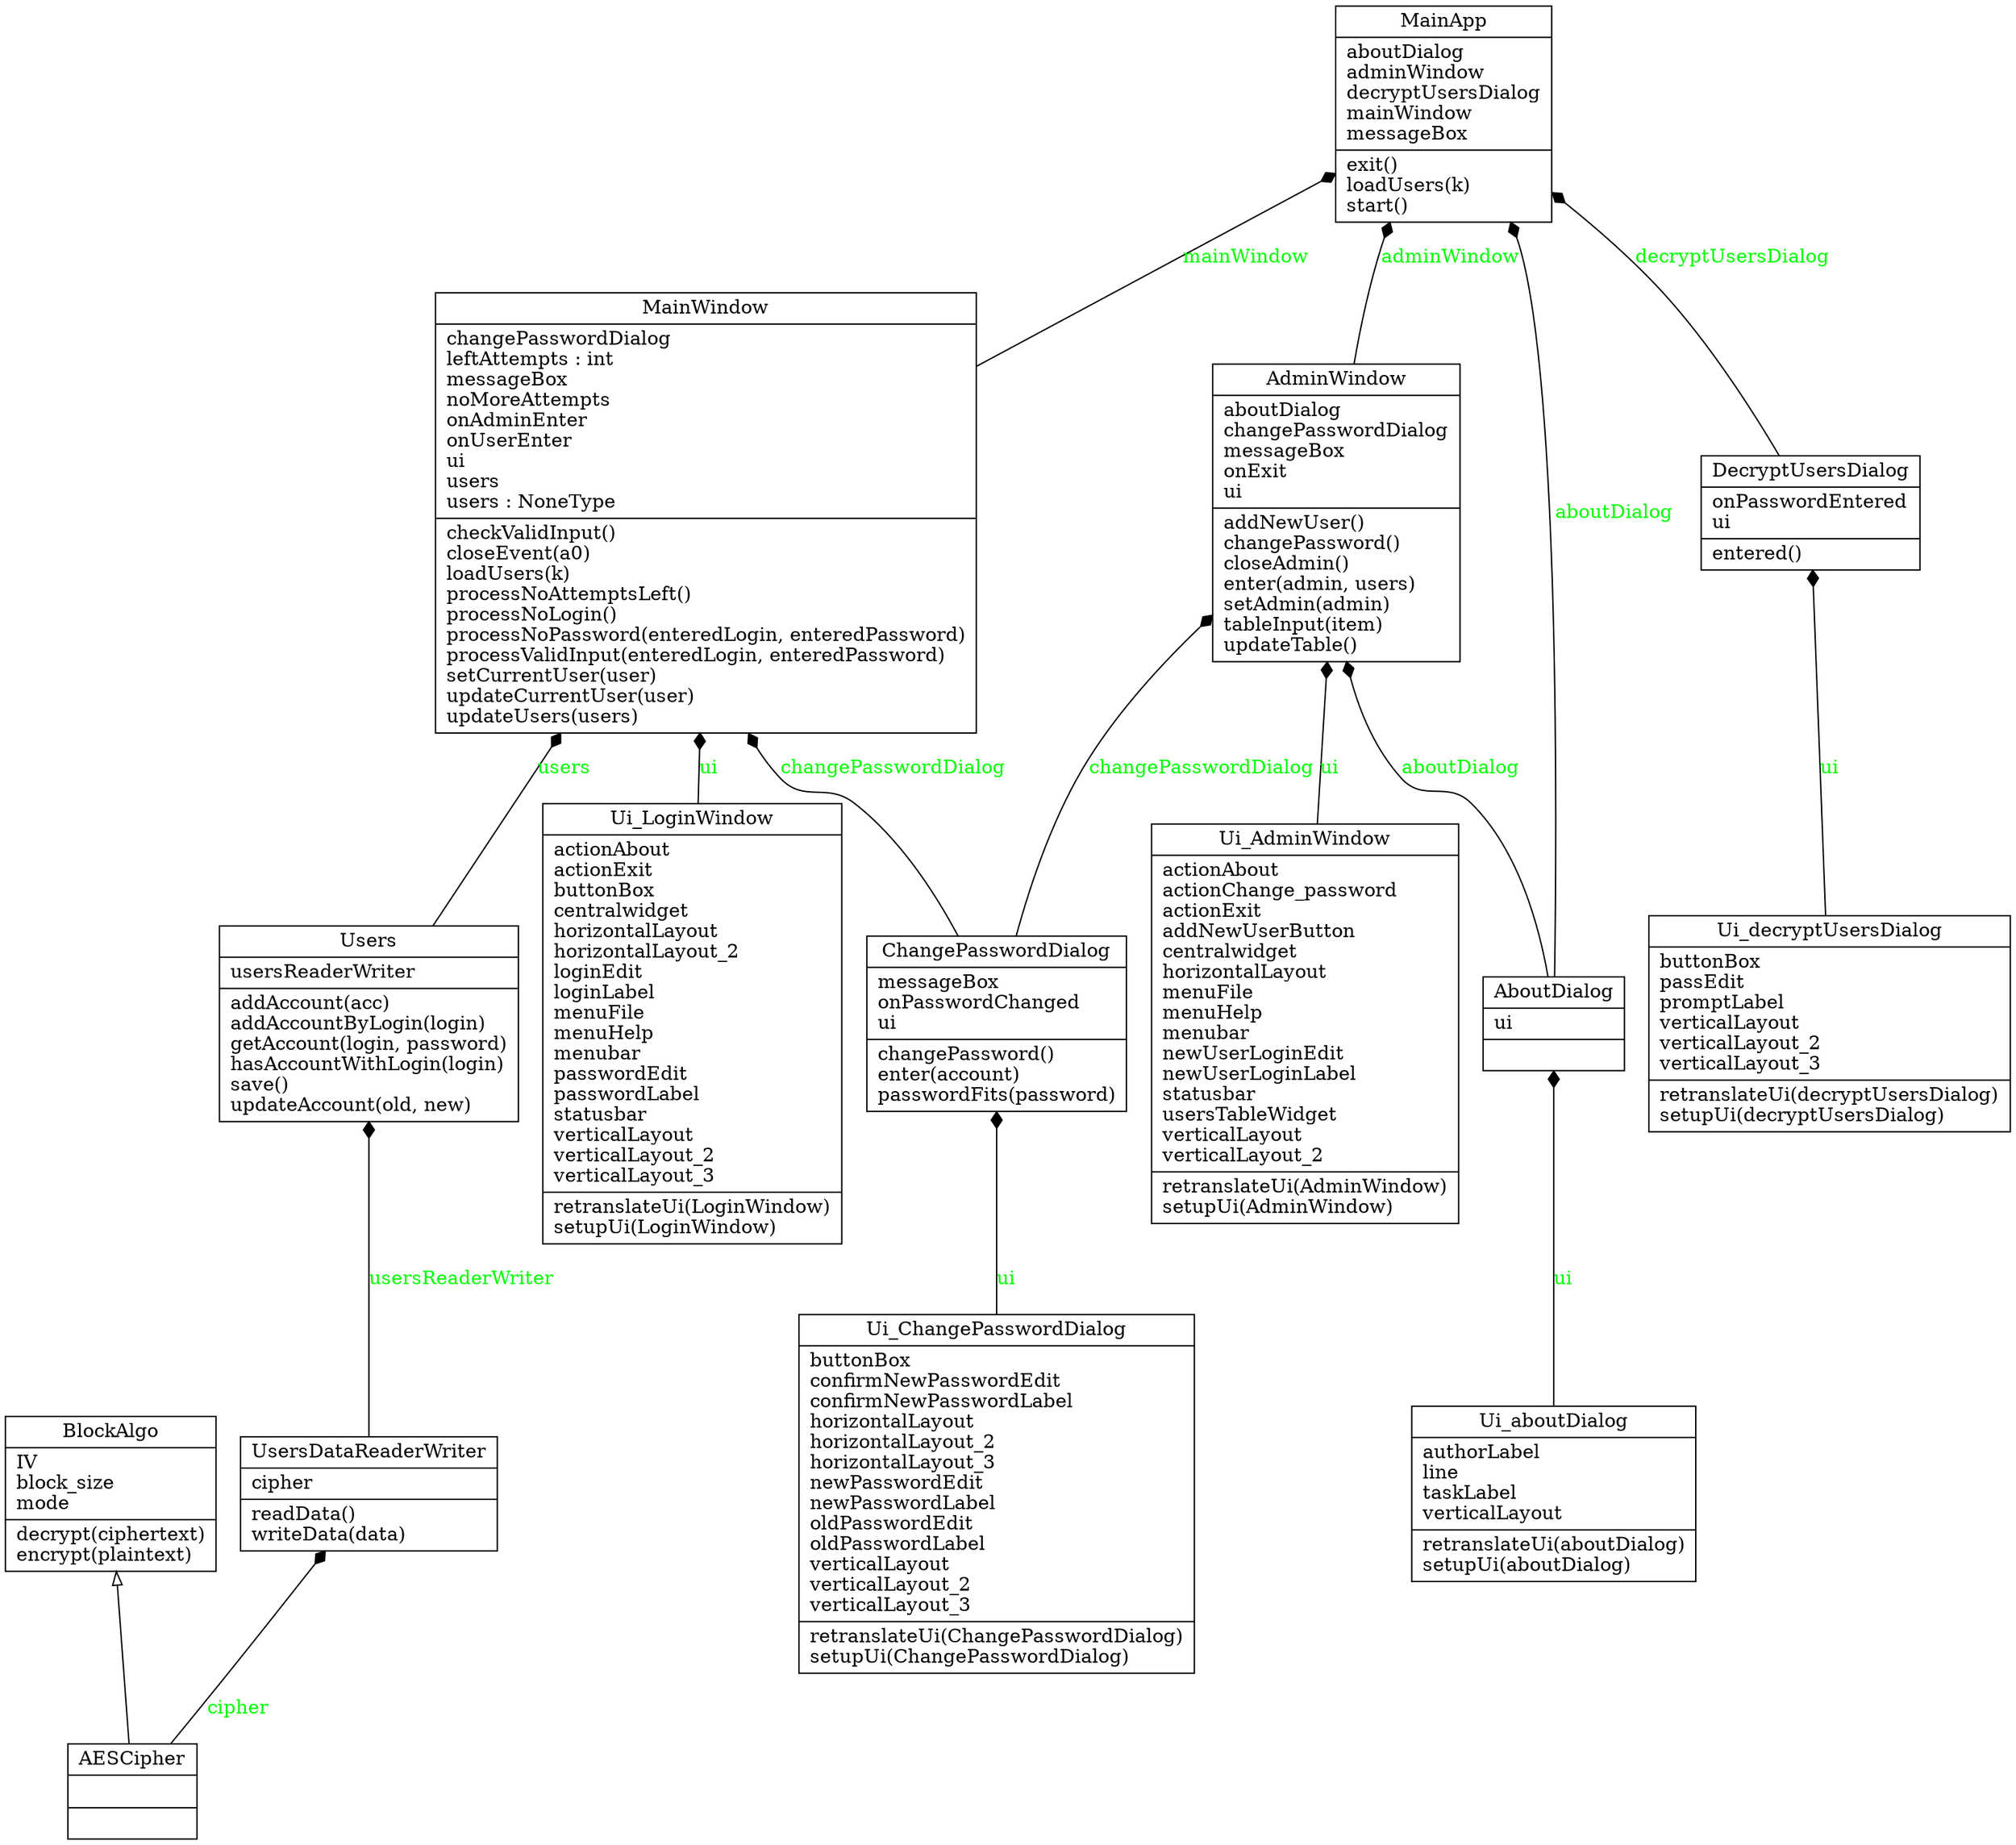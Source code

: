 digraph "classes" {
charset="utf-8"
rankdir=BT
"0" [label="{AESCipher|\l|}", shape="record"];
"1" [label="{AboutDialog|ui\l|}", shape="record"];
"2" [label="{AdminWindow|aboutDialog\lchangePasswordDialog\lmessageBox\lonExit\lui\l|addNewUser()\lchangePassword()\lcloseAdmin()\lenter(admin, users)\lsetAdmin(admin)\ltableInput(item)\lupdateTable()\l}", shape="record"];
"3" [label="{BlockAlgo|IV\lblock_size\lmode\l|decrypt(ciphertext)\lencrypt(plaintext)\l}", shape="record"];
"4" [label="{ChangePasswordDialog|messageBox\lonPasswordChanged\lui\l|changePassword()\lenter(account)\lpasswordFits(password)\l}", shape="record"];
"5" [label="{DecryptUsersDialog|onPasswordEntered\lui\l|entered()\l}", shape="record"];
"6" [label="{MainApp|aboutDialog\ladminWindow\ldecryptUsersDialog\lmainWindow\lmessageBox\l|exit()\lloadUsers(k)\lstart()\l}", shape="record"];
"7" [label="{MainWindow|changePasswordDialog\lleftAttempts : int\lmessageBox\lnoMoreAttempts\lonAdminEnter\lonUserEnter\lui\lusers\lusers : NoneType\l|checkValidInput()\lcloseEvent(a0)\lloadUsers(k)\lprocessNoAttemptsLeft()\lprocessNoLogin()\lprocessNoPassword(enteredLogin, enteredPassword)\lprocessValidInput(enteredLogin, enteredPassword)\lsetCurrentUser(user)\lupdateCurrentUser(user)\lupdateUsers(users)\l}", shape="record"];
"8" [label="{Ui_AdminWindow|actionAbout\lactionChange_password\lactionExit\laddNewUserButton\lcentralwidget\lhorizontalLayout\lmenuFile\lmenuHelp\lmenubar\lnewUserLoginEdit\lnewUserLoginLabel\lstatusbar\lusersTableWidget\lverticalLayout\lverticalLayout_2\l|retranslateUi(AdminWindow)\lsetupUi(AdminWindow)\l}", shape="record"];
"9" [label="{Ui_ChangePasswordDialog|buttonBox\lconfirmNewPasswordEdit\lconfirmNewPasswordLabel\lhorizontalLayout\lhorizontalLayout_2\lhorizontalLayout_3\lnewPasswordEdit\lnewPasswordLabel\loldPasswordEdit\loldPasswordLabel\lverticalLayout\lverticalLayout_2\lverticalLayout_3\l|retranslateUi(ChangePasswordDialog)\lsetupUi(ChangePasswordDialog)\l}", shape="record"];
"10" [label="{Ui_LoginWindow|actionAbout\lactionExit\lbuttonBox\lcentralwidget\lhorizontalLayout\lhorizontalLayout_2\lloginEdit\lloginLabel\lmenuFile\lmenuHelp\lmenubar\lpasswordEdit\lpasswordLabel\lstatusbar\lverticalLayout\lverticalLayout_2\lverticalLayout_3\l|retranslateUi(LoginWindow)\lsetupUi(LoginWindow)\l}", shape="record"];
"11" [label="{Ui_aboutDialog|authorLabel\lline\ltaskLabel\lverticalLayout\l|retranslateUi(aboutDialog)\lsetupUi(aboutDialog)\l}", shape="record"];
"12" [label="{Ui_decryptUsersDialog|buttonBox\lpassEdit\lpromptLabel\lverticalLayout\lverticalLayout_2\lverticalLayout_3\l|retranslateUi(decryptUsersDialog)\lsetupUi(decryptUsersDialog)\l}", shape="record"];
"13" [label="{Users|usersReaderWriter\l|addAccount(acc)\laddAccountByLogin(login)\lgetAccount(login, password)\lhasAccountWithLogin(login)\lsave()\lupdateAccount(old, new)\l}", shape="record"];
"14" [label="{UsersDataReaderWriter|cipher\l|readData()\lwriteData(data)\l}", shape="record"];
"0" -> "3" [arrowhead="empty", arrowtail="none"];
"0" -> "14" [arrowhead="diamond", arrowtail="none", fontcolor="green", label="cipher", style="solid"];
"1" -> "2" [arrowhead="diamond", arrowtail="none", fontcolor="green", label="aboutDialog", style="solid"];
"1" -> "6" [arrowhead="diamond", arrowtail="none", fontcolor="green", label="aboutDialog", style="solid"];
"2" -> "6" [arrowhead="diamond", arrowtail="none", fontcolor="green", label="adminWindow", style="solid"];
"4" -> "2" [arrowhead="diamond", arrowtail="none", fontcolor="green", label="changePasswordDialog", style="solid"];
"4" -> "7" [arrowhead="diamond", arrowtail="none", fontcolor="green", label="changePasswordDialog", style="solid"];
"5" -> "6" [arrowhead="diamond", arrowtail="none", fontcolor="green", label="decryptUsersDialog", style="solid"];
"7" -> "6" [arrowhead="diamond", arrowtail="none", fontcolor="green", label="mainWindow", style="solid"];
"8" -> "2" [arrowhead="diamond", arrowtail="none", fontcolor="green", label="ui", style="solid"];
"9" -> "4" [arrowhead="diamond", arrowtail="none", fontcolor="green", label="ui", style="solid"];
"10" -> "7" [arrowhead="diamond", arrowtail="none", fontcolor="green", label="ui", style="solid"];
"11" -> "1" [arrowhead="diamond", arrowtail="none", fontcolor="green", label="ui", style="solid"];
"12" -> "5" [arrowhead="diamond", arrowtail="none", fontcolor="green", label="ui", style="solid"];
"13" -> "7" [arrowhead="diamond", arrowtail="none", fontcolor="green", label="users", style="solid"];
"14" -> "13" [arrowhead="diamond", arrowtail="none", fontcolor="green", label="usersReaderWriter", style="solid"];
}
